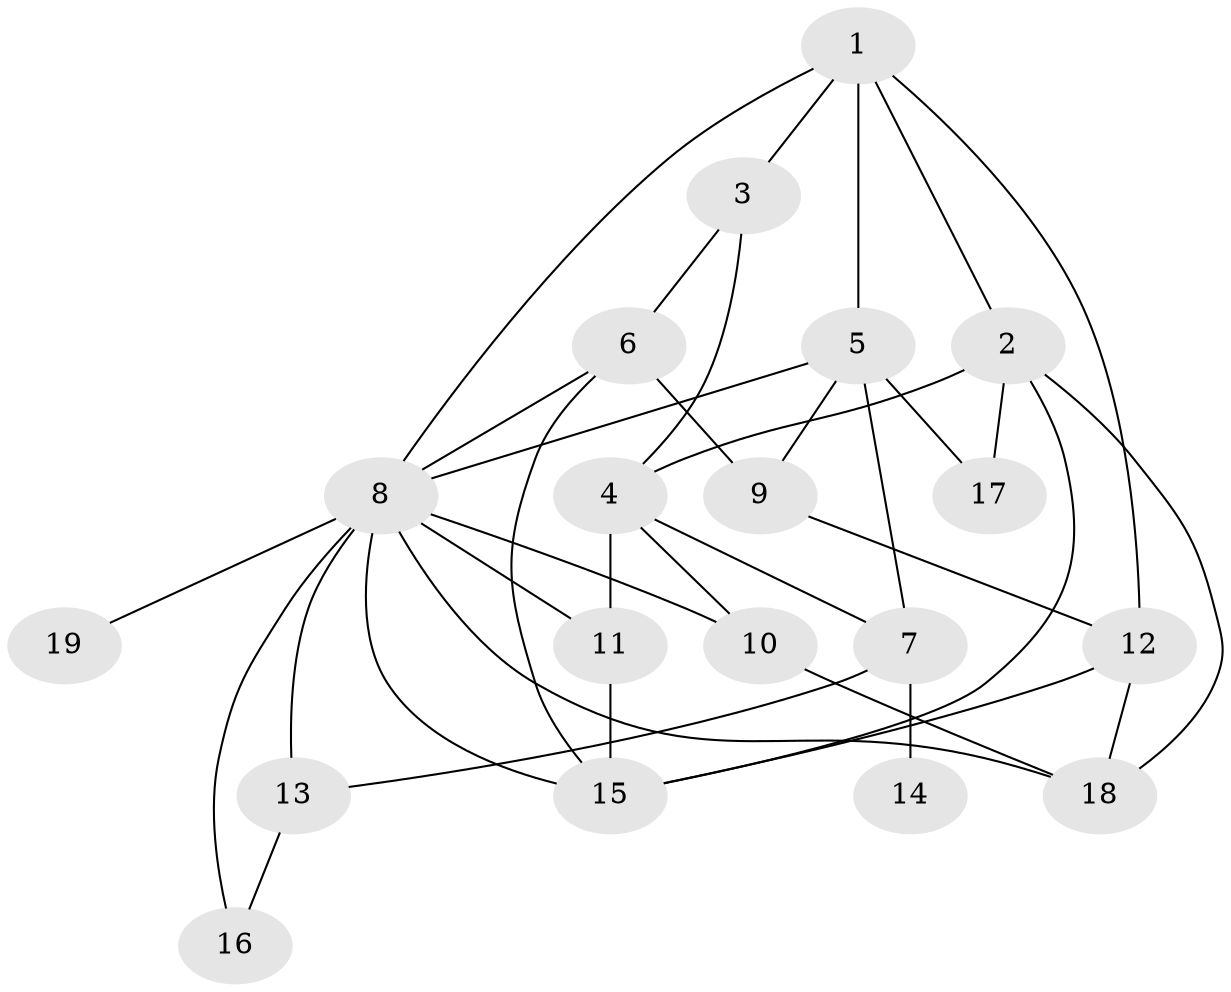 // original degree distribution, {5: 0.08196721311475409, 3: 0.22950819672131148, 6: 0.03278688524590164, 4: 0.08196721311475409, 2: 0.32786885245901637, 1: 0.22950819672131148, 7: 0.01639344262295082}
// Generated by graph-tools (version 1.1) at 2025/49/03/04/25 22:49:00]
// undirected, 19 vertices, 36 edges
graph export_dot {
  node [color=gray90,style=filled];
  1;
  2;
  3;
  4;
  5;
  6;
  7;
  8;
  9;
  10;
  11;
  12;
  13;
  14;
  15;
  16;
  17;
  18;
  19;
  1 -- 2 [weight=1.0];
  1 -- 3 [weight=1.0];
  1 -- 5 [weight=1.0];
  1 -- 8 [weight=1.0];
  1 -- 12 [weight=1.0];
  2 -- 4 [weight=1.0];
  2 -- 15 [weight=1.0];
  2 -- 17 [weight=1.0];
  2 -- 18 [weight=1.0];
  3 -- 4 [weight=1.0];
  3 -- 6 [weight=1.0];
  4 -- 7 [weight=1.0];
  4 -- 10 [weight=1.0];
  4 -- 11 [weight=1.0];
  5 -- 7 [weight=1.0];
  5 -- 8 [weight=1.0];
  5 -- 9 [weight=1.0];
  5 -- 17 [weight=1.0];
  6 -- 8 [weight=1.0];
  6 -- 9 [weight=3.0];
  6 -- 15 [weight=1.0];
  7 -- 13 [weight=1.0];
  7 -- 14 [weight=1.0];
  8 -- 10 [weight=4.0];
  8 -- 11 [weight=1.0];
  8 -- 13 [weight=1.0];
  8 -- 15 [weight=1.0];
  8 -- 16 [weight=1.0];
  8 -- 18 [weight=1.0];
  8 -- 19 [weight=1.0];
  9 -- 12 [weight=1.0];
  10 -- 18 [weight=1.0];
  11 -- 15 [weight=1.0];
  12 -- 15 [weight=1.0];
  12 -- 18 [weight=1.0];
  13 -- 16 [weight=1.0];
}

